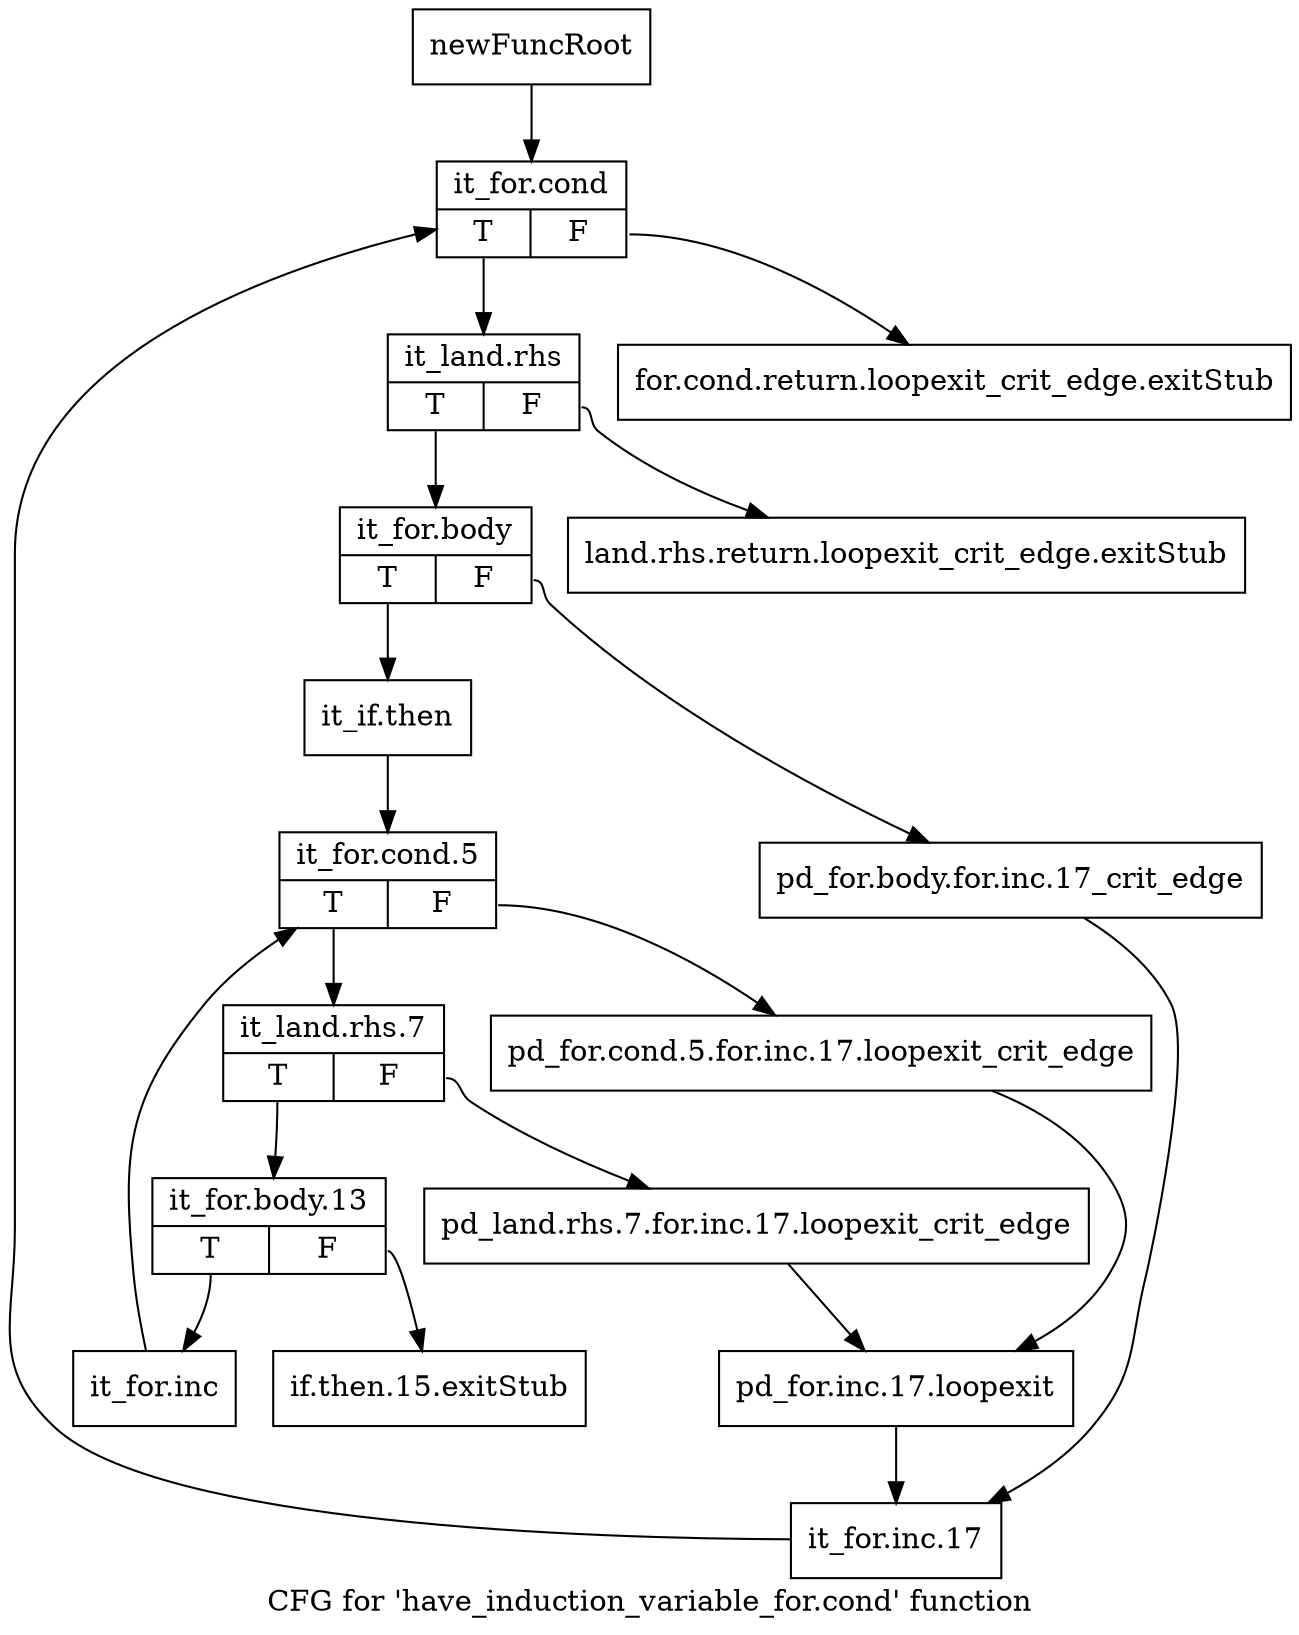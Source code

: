 digraph "CFG for 'have_induction_variable_for.cond' function" {
	label="CFG for 'have_induction_variable_for.cond' function";

	Node0xaa7d700 [shape=record,label="{newFuncRoot}"];
	Node0xaa7d700 -> Node0xaa7d840;
	Node0xaa7d750 [shape=record,label="{for.cond.return.loopexit_crit_edge.exitStub}"];
	Node0xaa7d7a0 [shape=record,label="{land.rhs.return.loopexit_crit_edge.exitStub}"];
	Node0xaa7d7f0 [shape=record,label="{if.then.15.exitStub}"];
	Node0xaa7d840 [shape=record,label="{it_for.cond|{<s0>T|<s1>F}}"];
	Node0xaa7d840:s0 -> Node0xaa7d890;
	Node0xaa7d840:s1 -> Node0xaa7d750;
	Node0xaa7d890 [shape=record,label="{it_land.rhs|{<s0>T|<s1>F}}"];
	Node0xaa7d890:s0 -> Node0xaa7d8e0;
	Node0xaa7d890:s1 -> Node0xaa7d7a0;
	Node0xaa7d8e0 [shape=record,label="{it_for.body|{<s0>T|<s1>F}}"];
	Node0xaa7d8e0:s0 -> Node0xaa7d980;
	Node0xaa7d8e0:s1 -> Node0xaa7d930;
	Node0xaa7d930 [shape=record,label="{pd_for.body.for.inc.17_crit_edge}"];
	Node0xaa7d930 -> Node0xaa7db60;
	Node0xaa7d980 [shape=record,label="{it_if.then}"];
	Node0xaa7d980 -> Node0xaa7d9d0;
	Node0xaa7d9d0 [shape=record,label="{it_for.cond.5|{<s0>T|<s1>F}}"];
	Node0xaa7d9d0:s0 -> Node0xaa7da70;
	Node0xaa7d9d0:s1 -> Node0xaa7da20;
	Node0xaa7da20 [shape=record,label="{pd_for.cond.5.for.inc.17.loopexit_crit_edge}"];
	Node0xaa7da20 -> Node0xaa7db10;
	Node0xaa7da70 [shape=record,label="{it_land.rhs.7|{<s0>T|<s1>F}}"];
	Node0xaa7da70:s0 -> Node0xaa7dbb0;
	Node0xaa7da70:s1 -> Node0xaa7dac0;
	Node0xaa7dac0 [shape=record,label="{pd_land.rhs.7.for.inc.17.loopexit_crit_edge}"];
	Node0xaa7dac0 -> Node0xaa7db10;
	Node0xaa7db10 [shape=record,label="{pd_for.inc.17.loopexit}"];
	Node0xaa7db10 -> Node0xaa7db60;
	Node0xaa7db60 [shape=record,label="{it_for.inc.17}"];
	Node0xaa7db60 -> Node0xaa7d840;
	Node0xaa7dbb0 [shape=record,label="{it_for.body.13|{<s0>T|<s1>F}}"];
	Node0xaa7dbb0:s0 -> Node0xaa7dc00;
	Node0xaa7dbb0:s1 -> Node0xaa7d7f0;
	Node0xaa7dc00 [shape=record,label="{it_for.inc}"];
	Node0xaa7dc00 -> Node0xaa7d9d0;
}
